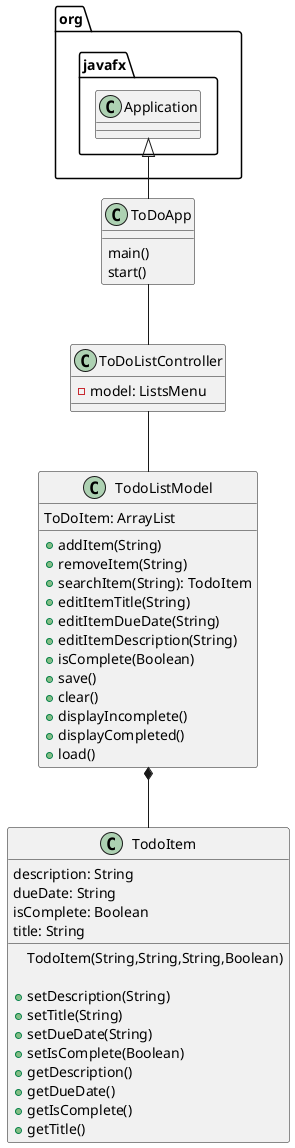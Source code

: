 @startuml
'https://plantuml.com/class-diagram
class ToDoApp{
    main()
    start()
}
class ToDoListController{
    -model: ListsMenu

    'GUI event handlers
}

class TodoListModel{
    ToDoItem: ArrayList

    +addItem(String)
    +removeItem(String)
    +searchItem(String): TodoItem
    +editItemTitle(String)
    +editItemDueDate(String)
    +editItemDescription(String)
    +isComplete(Boolean)
    +save()
    +clear()
    +displayIncomplete()
    +displayCompleted()
    +load()
}
class TodoItem{
    description: String
    dueDate: String
    isComplete: Boolean
    title: String

    TodoItem(String,String,String,Boolean)

    +setDescription(String)
    +setTitle(String)
    +setDueDate(String)
    +setIsComplete(Boolean)
    +getDescription()
    +getDueDate()
    +getIsComplete()
    +getTitle()

}

org.javafx.Application <|-- ToDoApp
ToDoApp -- ToDoListController
ToDoListController -- TodoListModel
TodoListModel *-- TodoItem
@enduml